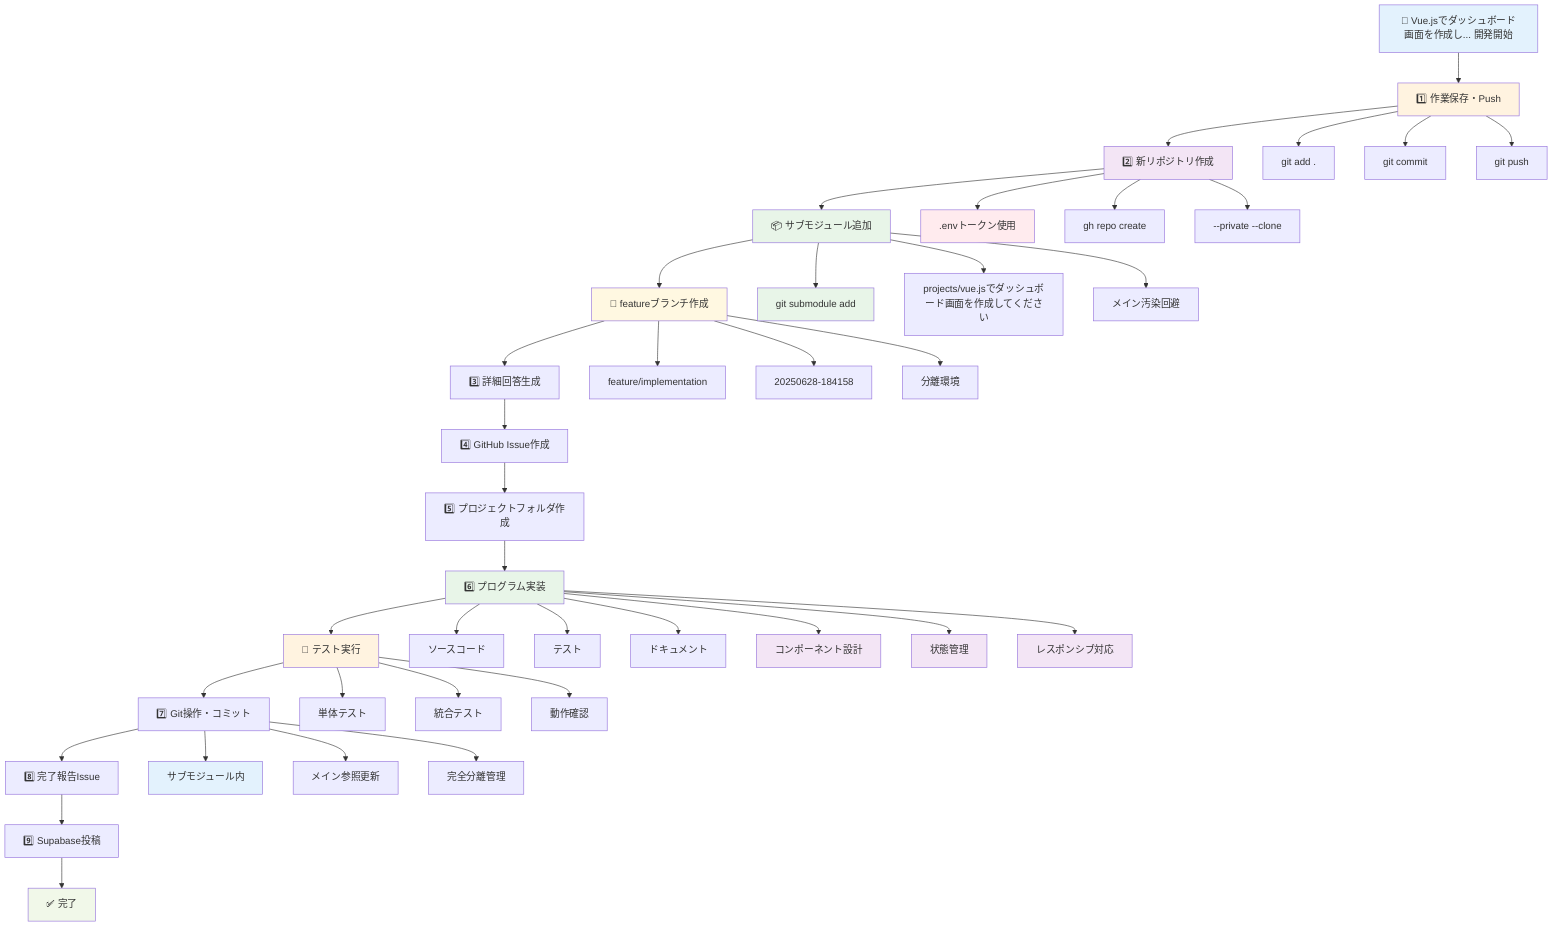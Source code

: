 graph TB
    START[🚀 Vue.jsでダッシュボード画面を作成し... 開発開始] --> SAVE[1️⃣ 作業保存・Push]
    SAVE --> NEWREPO[2️⃣ 新リポジトリ作成]
    NEWREPO --> SUBMOD[📦 サブモジュール追加]
    SUBMOD --> BRANCH[🌿 featureブランチ作成]
    BRANCH --> ANSWER[3️⃣ 詳細回答生成]
    ANSWER --> ISSUE[4️⃣ GitHub Issue作成]
    ISSUE --> FOLDER[5️⃣ プロジェクトフォルダ作成]
    FOLDER --> IMPLEMENT[6️⃣ プログラム実装]
    IMPLEMENT --> TEST[🧪 テスト実行]
    TEST --> COMMIT[7️⃣ Git操作・コミット]
    COMMIT --> REPORT[8️⃣ 完了報告Issue]
    REPORT --> SUPABASE[9️⃣ Supabase投稿]
    SUPABASE --> END[✅ 完了]
    
    SAVE --> S1[git add .]
    SAVE --> S2[git commit]
    SAVE --> S3[git push]
    
    NEWREPO --> N1[.envトークン使用]
    NEWREPO --> N2[gh repo create]
    NEWREPO --> N3[--private --clone]
    
    SUBMOD --> SM1[git submodule add]
    SUBMOD --> SM2[projects/vue.jsでダッシュボード画面を作成してください]
    SUBMOD --> SM3[メイン汚染回避]
    
    BRANCH --> B1[feature/implementation]
    BRANCH --> B2[20250628-184158]
    BRANCH --> B3[分離環境]
    
    IMPLEMENT --> I1[ソースコード]
    IMPLEMENT --> I2[テスト]
    IMPLEMENT --> I3[ドキュメント]
    
    TEST --> T1[単体テスト]
    TEST --> T2[統合テスト]
    TEST --> T3[動作確認]
    
    COMMIT --> C1[サブモジュール内]
    COMMIT --> C2[メイン参照更新]
    COMMIT --> C3[完全分離管理]
    
    style START fill:#e3f2fd
    style SAVE fill:#fff3e0
    style NEWREPO fill:#f3e5f5
    style SUBMOD fill:#e8f5e8
    style BRANCH fill:#fff8e1
    style IMPLEMENT fill:#e8f5e8
    style TEST fill:#fff3e0
    style END fill:#f1f8e9
    style N1 fill:#ffebee
    style SM1 fill:#e8f5e8
    style C1 fill:#e3f2fd
    IMPLEMENT --> UI1[コンポーネント設計]
    IMPLEMENT --> UI2[状態管理]
    IMPLEMENT --> UI3[レスポンシブ対応]
    
    style UI1 fill:#f3e5f5
    style UI2 fill:#f3e5f5
    style UI3 fill:#f3e5f5